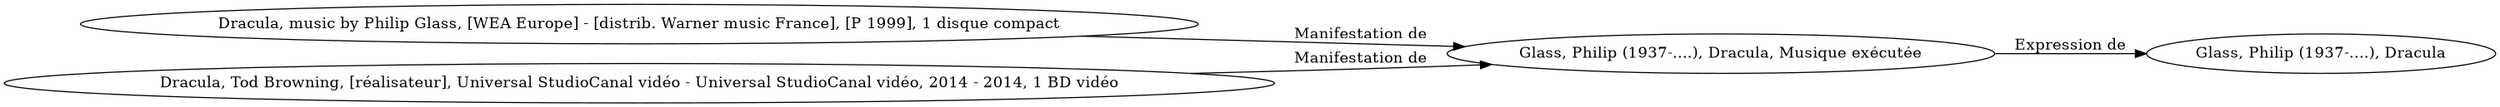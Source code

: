 // Notice UMLRM0156
digraph UMLRM0156 {
	rankdir=LR
	size="20,20"
	UMLRM0156 [label="Glass, Philip (1937-....), Dracula"]
	UMLRM0157 [label="Glass, Philip (1937-....), Dracula, Musique exécutée"]
	UMLRM0157 -> UMLRM0156 [label="Expression de"]
	UMLRM0158 [label="Dracula, music by Philip Glass, [WEA Europe] - [distrib. Warner music France], [P 1999], 1 disque compact"]
	UMLRM0158 -> UMLRM0157 [label="Manifestation de"]
	UMLRM0160 [label="Dracula, Tod Browning, [réalisateur], Universal StudioCanal vidéo - Universal StudioCanal vidéo, 2014 - 2014, 1 BD vidéo"]
	UMLRM0160 -> UMLRM0157 [label="Manifestation de"]
}

